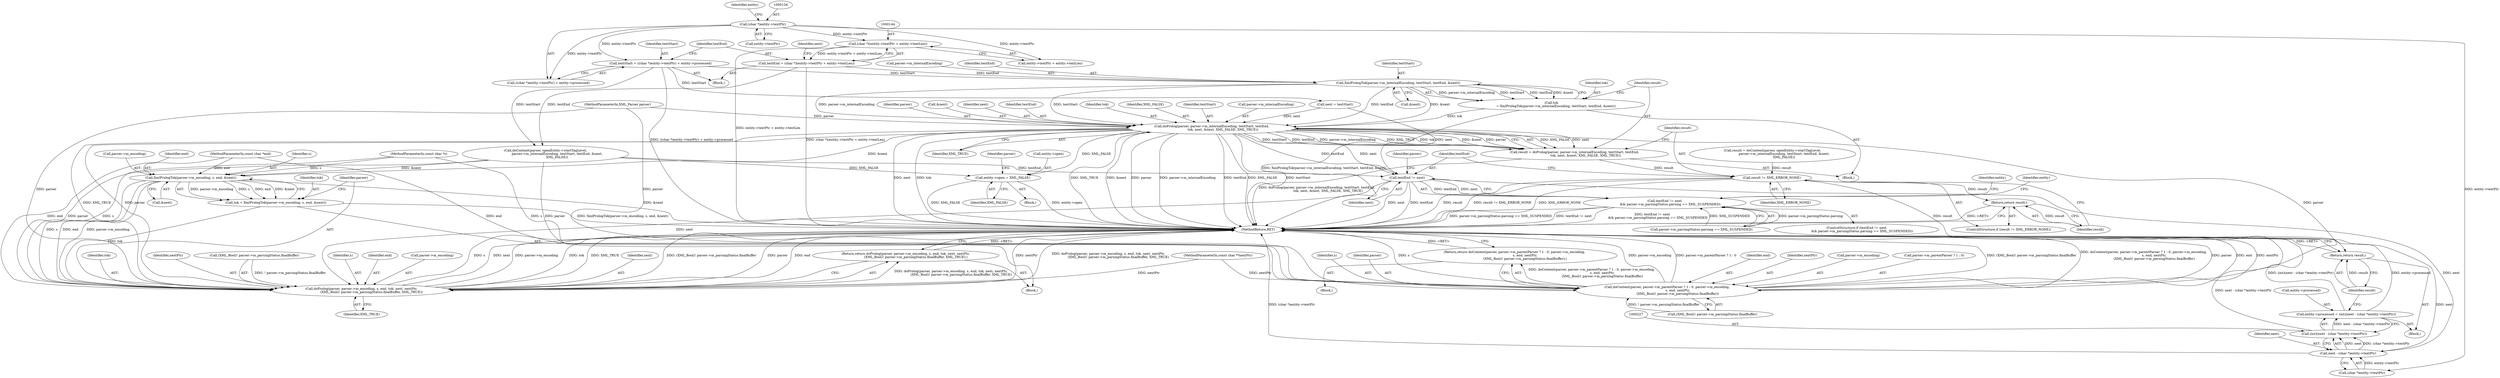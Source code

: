 digraph "0_libexpat_c20b758c332d9a13afbbb276d30db1d183a85d43_1@pointer" {
"1000163" [label="(Call,XmlPrologTok(parser->m_internalEncoding, textStart, textEnd, &next))"];
"1000130" [label="(Call,textStart = ((char *)entity->textPtr) + entity->processed)"];
"1000133" [label="(Call,(char *)entity->textPtr)"];
"1000141" [label="(Call,textEnd = (char *)(entity->textPtr + entity->textLen))"];
"1000143" [label="(Call,(char *)(entity->textPtr + entity->textLen))"];
"1000161" [label="(Call,tok\n         = XmlPrologTok(parser->m_internalEncoding, textStart, textEnd, &next))"];
"1000173" [label="(Call,doProlog(parser, parser->m_internalEncoding, textStart, textEnd,\n                      tok, next, &next, XML_FALSE, XML_TRUE))"];
"1000171" [label="(Call,result = doProlog(parser, parser->m_internalEncoding, textStart, textEnd,\n                      tok, next, &next, XML_FALSE, XML_TRUE))"];
"1000203" [label="(Call,result != XML_ERROR_NONE)"];
"1000206" [label="(Return,return result;)"];
"1000235" [label="(Return,return result;)"];
"1000211" [label="(Call,textEnd != next)"];
"1000210" [label="(Call,textEnd != next\n           && parser->m_parsingStatus.parsing == XML_SUSPENDED)"];
"1000228" [label="(Call,next - (char *)entity->textPtr)"];
"1000226" [label="(Call,(int)(next - (char *)entity->textPtr))"];
"1000222" [label="(Call,entity->processed = (int)(next - (char *)entity->textPtr))"];
"1000285" [label="(Call,doProlog(parser, parser->m_encoding, s, end, tok, next, nextPtr,\n                    (XML_Bool)! parser->m_parsingStatus.finalBuffer, XML_TRUE))"];
"1000284" [label="(Return,return doProlog(parser, parser->m_encoding, s, end, tok, next, nextPtr,\n                    (XML_Bool)! parser->m_parsingStatus.finalBuffer, XML_TRUE);)"];
"1000239" [label="(Call,entity->open = XML_FALSE)"];
"1000276" [label="(Call,XmlPrologTok(parser->m_encoding, s, end, &next))"];
"1000274" [label="(Call,tok = XmlPrologTok(parser->m_encoding, s, end, &next))"];
"1000312" [label="(Call,doContent(parser, parser->m_parentParser ? 1 : 0, parser->m_encoding,\n                     s, end, nextPtr,\n                     (XML_Bool)! parser->m_parsingStatus.finalBuffer))"];
"1000311" [label="(Return,return doContent(parser, parser->m_parentParser ? 1 : 0, parser->m_encoding,\n                     s, end, nextPtr,\n                     (XML_Bool)! parser->m_parsingStatus.finalBuffer);)"];
"1000325" [label="(Identifier,nextPtr)"];
"1000221" [label="(Block,)"];
"1000179" [label="(Identifier,textEnd)"];
"1000239" [label="(Call,entity->open = XML_FALSE)"];
"1000303" [label="(Identifier,XML_TRUE)"];
"1000133" [label="(Call,(char *)entity->textPtr)"];
"1000174" [label="(Identifier,parser)"];
"1000230" [label="(Call,(char *)entity->textPtr)"];
"1000275" [label="(Identifier,tok)"];
"1000235" [label="(Return,return result;)"];
"1000209" [label="(ControlStructure,if (textEnd != next\n           && parser->m_parsingStatus.parsing == XML_SUSPENDED))"];
"1000320" [label="(Call,parser->m_encoding)"];
"1000185" [label="(Identifier,XML_TRUE)"];
"1000173" [label="(Call,doProlog(parser, parser->m_internalEncoding, textStart, textEnd,\n                      tok, next, &next, XML_FALSE, XML_TRUE))"];
"1000277" [label="(Call,parser->m_encoding)"];
"1000108" [label="(Block,)"];
"1000182" [label="(Call,&next)"];
"1000139" [label="(Identifier,entity)"];
"1000223" [label="(Call,entity->processed)"];
"1000162" [label="(Identifier,tok)"];
"1000294" [label="(Identifier,nextPtr)"];
"1000284" [label="(Return,return doProlog(parser, parser->m_encoding, s, end, tok, next, nextPtr,\n                    (XML_Bool)! parser->m_parsingStatus.finalBuffer, XML_TRUE);)"];
"1000169" [label="(Call,&next)"];
"1000167" [label="(Identifier,textStart)"];
"1000217" [label="(Identifier,parser)"];
"1000285" [label="(Call,doProlog(parser, parser->m_encoding, s, end, tok, next, nextPtr,\n                    (XML_Bool)! parser->m_parsingStatus.finalBuffer, XML_TRUE))"];
"1000104" [label="(MethodParameterIn,XML_Parser parser)"];
"1000204" [label="(Identifier,result)"];
"1000161" [label="(Call,tok\n         = XmlPrologTok(parser->m_internalEncoding, textStart, textEnd, &next))"];
"1000181" [label="(Identifier,next)"];
"1000212" [label="(Identifier,textEnd)"];
"1000295" [label="(Call,(XML_Bool)! parser->m_parsingStatus.finalBuffer)"];
"1000281" [label="(Identifier,end)"];
"1000164" [label="(Call,parser->m_internalEncoding)"];
"1000282" [label="(Call,&next)"];
"1000334" [label="(MethodReturn,RET)"];
"1000203" [label="(Call,result != XML_ERROR_NONE)"];
"1000205" [label="(Identifier,XML_ERROR_NONE)"];
"1000236" [label="(Identifier,result)"];
"1000141" [label="(Call,textEnd = (char *)(entity->textPtr + entity->textLen))"];
"1000202" [label="(ControlStructure,if (result != XML_ERROR_NONE))"];
"1000153" [label="(Identifier,next)"];
"1000171" [label="(Call,result = doProlog(parser, parser->m_internalEncoding, textStart, textEnd,\n                      tok, next, &next, XML_FALSE, XML_TRUE))"];
"1000210" [label="(Call,textEnd != next\n           && parser->m_parsingStatus.parsing == XML_SUSPENDED)"];
"1000130" [label="(Call,textStart = ((char *)entity->textPtr) + entity->processed)"];
"1000180" [label="(Identifier,tok)"];
"1000143" [label="(Call,(char *)(entity->textPtr + entity->textLen))"];
"1000214" [label="(Call,parser->m_parsingStatus.parsing == XML_SUSPENDED)"];
"1000228" [label="(Call,next - (char *)entity->textPtr)"];
"1000312" [label="(Call,doContent(parser, parser->m_parentParser ? 1 : 0, parser->m_encoding,\n                     s, end, nextPtr,\n                     (XML_Bool)! parser->m_parsingStatus.finalBuffer))"];
"1000290" [label="(Identifier,s)"];
"1000229" [label="(Identifier,next)"];
"1000240" [label="(Call,entity->open)"];
"1000243" [label="(Identifier,XML_FALSE)"];
"1000246" [label="(Identifier,parser)"];
"1000311" [label="(Return,return doContent(parser, parser->m_parentParser ? 1 : 0, parser->m_encoding,\n                     s, end, nextPtr,\n                     (XML_Bool)! parser->m_parsingStatus.finalBuffer);)"];
"1000314" [label="(Call,parser->m_parentParser ? 1 : 0)"];
"1000326" [label="(Call,(XML_Bool)! parser->m_parsingStatus.finalBuffer)"];
"1000189" [label="(Call,doContent(parser, openEntity->startTagLevel,\n                       parser->m_internalEncoding, textStart, textEnd, &next,\n                       XML_FALSE))"];
"1000142" [label="(Identifier,textEnd)"];
"1000305" [label="(Block,)"];
"1000163" [label="(Call,XmlPrologTok(parser->m_internalEncoding, textStart, textEnd, &next))"];
"1000159" [label="(Block,)"];
"1000152" [label="(Call,next = textStart)"];
"1000238" [label="(Block,)"];
"1000280" [label="(Identifier,s)"];
"1000267" [label="(Block,)"];
"1000323" [label="(Identifier,s)"];
"1000206" [label="(Return,return result;)"];
"1000211" [label="(Call,textEnd != next)"];
"1000106" [label="(MethodParameterIn,const char *end)"];
"1000241" [label="(Identifier,entity)"];
"1000292" [label="(Identifier,tok)"];
"1000286" [label="(Identifier,parser)"];
"1000184" [label="(Identifier,XML_FALSE)"];
"1000213" [label="(Identifier,next)"];
"1000172" [label="(Identifier,result)"];
"1000224" [label="(Identifier,entity)"];
"1000226" [label="(Call,(int)(next - (char *)entity->textPtr))"];
"1000274" [label="(Call,tok = XmlPrologTok(parser->m_encoding, s, end, &next))"];
"1000107" [label="(MethodParameterIn,const char **nextPtr)"];
"1000145" [label="(Call,entity->textPtr + entity->textLen)"];
"1000178" [label="(Identifier,textStart)"];
"1000132" [label="(Call,((char *)entity->textPtr) + entity->processed)"];
"1000187" [label="(Call,result = doContent(parser, openEntity->startTagLevel,\n                       parser->m_internalEncoding, textStart, textEnd, &next,\n                       XML_FALSE))"];
"1000131" [label="(Identifier,textStart)"];
"1000276" [label="(Call,XmlPrologTok(parser->m_encoding, s, end, &next))"];
"1000287" [label="(Call,parser->m_encoding)"];
"1000313" [label="(Identifier,parser)"];
"1000207" [label="(Identifier,result)"];
"1000293" [label="(Identifier,next)"];
"1000175" [label="(Call,parser->m_internalEncoding)"];
"1000291" [label="(Identifier,end)"];
"1000222" [label="(Call,entity->processed = (int)(next - (char *)entity->textPtr))"];
"1000135" [label="(Call,entity->textPtr)"];
"1000168" [label="(Identifier,textEnd)"];
"1000105" [label="(MethodParameterIn,const char *s)"];
"1000324" [label="(Identifier,end)"];
"1000163" -> "1000161"  [label="AST: "];
"1000163" -> "1000169"  [label="CFG: "];
"1000164" -> "1000163"  [label="AST: "];
"1000167" -> "1000163"  [label="AST: "];
"1000168" -> "1000163"  [label="AST: "];
"1000169" -> "1000163"  [label="AST: "];
"1000161" -> "1000163"  [label="CFG: "];
"1000163" -> "1000161"  [label="DDG: parser->m_internalEncoding"];
"1000163" -> "1000161"  [label="DDG: textStart"];
"1000163" -> "1000161"  [label="DDG: textEnd"];
"1000163" -> "1000161"  [label="DDG: &next"];
"1000130" -> "1000163"  [label="DDG: textStart"];
"1000141" -> "1000163"  [label="DDG: textEnd"];
"1000163" -> "1000173"  [label="DDG: parser->m_internalEncoding"];
"1000163" -> "1000173"  [label="DDG: textStart"];
"1000163" -> "1000173"  [label="DDG: textEnd"];
"1000163" -> "1000173"  [label="DDG: &next"];
"1000130" -> "1000108"  [label="AST: "];
"1000130" -> "1000132"  [label="CFG: "];
"1000131" -> "1000130"  [label="AST: "];
"1000132" -> "1000130"  [label="AST: "];
"1000142" -> "1000130"  [label="CFG: "];
"1000130" -> "1000334"  [label="DDG: ((char *)entity->textPtr) + entity->processed"];
"1000133" -> "1000130"  [label="DDG: entity->textPtr"];
"1000130" -> "1000152"  [label="DDG: textStart"];
"1000130" -> "1000189"  [label="DDG: textStart"];
"1000133" -> "1000132"  [label="AST: "];
"1000133" -> "1000135"  [label="CFG: "];
"1000134" -> "1000133"  [label="AST: "];
"1000135" -> "1000133"  [label="AST: "];
"1000139" -> "1000133"  [label="CFG: "];
"1000133" -> "1000132"  [label="DDG: entity->textPtr"];
"1000133" -> "1000143"  [label="DDG: entity->textPtr"];
"1000133" -> "1000145"  [label="DDG: entity->textPtr"];
"1000133" -> "1000230"  [label="DDG: entity->textPtr"];
"1000141" -> "1000108"  [label="AST: "];
"1000141" -> "1000143"  [label="CFG: "];
"1000142" -> "1000141"  [label="AST: "];
"1000143" -> "1000141"  [label="AST: "];
"1000153" -> "1000141"  [label="CFG: "];
"1000141" -> "1000334"  [label="DDG: (char *)(entity->textPtr + entity->textLen)"];
"1000143" -> "1000141"  [label="DDG: entity->textPtr + entity->textLen"];
"1000141" -> "1000189"  [label="DDG: textEnd"];
"1000143" -> "1000145"  [label="CFG: "];
"1000144" -> "1000143"  [label="AST: "];
"1000145" -> "1000143"  [label="AST: "];
"1000143" -> "1000334"  [label="DDG: entity->textPtr + entity->textLen"];
"1000161" -> "1000159"  [label="AST: "];
"1000162" -> "1000161"  [label="AST: "];
"1000172" -> "1000161"  [label="CFG: "];
"1000161" -> "1000334"  [label="DDG: XmlPrologTok(parser->m_internalEncoding, textStart, textEnd, &next)"];
"1000161" -> "1000173"  [label="DDG: tok"];
"1000173" -> "1000171"  [label="AST: "];
"1000173" -> "1000185"  [label="CFG: "];
"1000174" -> "1000173"  [label="AST: "];
"1000175" -> "1000173"  [label="AST: "];
"1000178" -> "1000173"  [label="AST: "];
"1000179" -> "1000173"  [label="AST: "];
"1000180" -> "1000173"  [label="AST: "];
"1000181" -> "1000173"  [label="AST: "];
"1000182" -> "1000173"  [label="AST: "];
"1000184" -> "1000173"  [label="AST: "];
"1000185" -> "1000173"  [label="AST: "];
"1000171" -> "1000173"  [label="CFG: "];
"1000173" -> "1000334"  [label="DDG: XML_TRUE"];
"1000173" -> "1000334"  [label="DDG: &next"];
"1000173" -> "1000334"  [label="DDG: textStart"];
"1000173" -> "1000334"  [label="DDG: textEnd"];
"1000173" -> "1000334"  [label="DDG: XML_FALSE"];
"1000173" -> "1000334"  [label="DDG: next"];
"1000173" -> "1000334"  [label="DDG: tok"];
"1000173" -> "1000334"  [label="DDG: parser"];
"1000173" -> "1000334"  [label="DDG: parser->m_internalEncoding"];
"1000173" -> "1000171"  [label="DDG: XML_FALSE"];
"1000173" -> "1000171"  [label="DDG: next"];
"1000173" -> "1000171"  [label="DDG: textStart"];
"1000173" -> "1000171"  [label="DDG: textEnd"];
"1000173" -> "1000171"  [label="DDG: parser->m_internalEncoding"];
"1000173" -> "1000171"  [label="DDG: XML_TRUE"];
"1000173" -> "1000171"  [label="DDG: tok"];
"1000173" -> "1000171"  [label="DDG: &next"];
"1000173" -> "1000171"  [label="DDG: parser"];
"1000104" -> "1000173"  [label="DDG: parser"];
"1000152" -> "1000173"  [label="DDG: next"];
"1000173" -> "1000211"  [label="DDG: textEnd"];
"1000173" -> "1000211"  [label="DDG: next"];
"1000173" -> "1000239"  [label="DDG: XML_FALSE"];
"1000173" -> "1000276"  [label="DDG: &next"];
"1000173" -> "1000285"  [label="DDG: parser"];
"1000173" -> "1000285"  [label="DDG: XML_TRUE"];
"1000173" -> "1000312"  [label="DDG: parser"];
"1000171" -> "1000159"  [label="AST: "];
"1000172" -> "1000171"  [label="AST: "];
"1000204" -> "1000171"  [label="CFG: "];
"1000171" -> "1000334"  [label="DDG: doProlog(parser, parser->m_internalEncoding, textStart, textEnd,\n                      tok, next, &next, XML_FALSE, XML_TRUE)"];
"1000171" -> "1000203"  [label="DDG: result"];
"1000203" -> "1000202"  [label="AST: "];
"1000203" -> "1000205"  [label="CFG: "];
"1000204" -> "1000203"  [label="AST: "];
"1000205" -> "1000203"  [label="AST: "];
"1000207" -> "1000203"  [label="CFG: "];
"1000212" -> "1000203"  [label="CFG: "];
"1000203" -> "1000334"  [label="DDG: result != XML_ERROR_NONE"];
"1000203" -> "1000334"  [label="DDG: XML_ERROR_NONE"];
"1000203" -> "1000334"  [label="DDG: result"];
"1000187" -> "1000203"  [label="DDG: result"];
"1000203" -> "1000206"  [label="DDG: result"];
"1000203" -> "1000235"  [label="DDG: result"];
"1000206" -> "1000202"  [label="AST: "];
"1000206" -> "1000207"  [label="CFG: "];
"1000207" -> "1000206"  [label="AST: "];
"1000334" -> "1000206"  [label="CFG: "];
"1000206" -> "1000334"  [label="DDG: <RET>"];
"1000207" -> "1000206"  [label="DDG: result"];
"1000235" -> "1000221"  [label="AST: "];
"1000235" -> "1000236"  [label="CFG: "];
"1000236" -> "1000235"  [label="AST: "];
"1000334" -> "1000235"  [label="CFG: "];
"1000235" -> "1000334"  [label="DDG: <RET>"];
"1000236" -> "1000235"  [label="DDG: result"];
"1000211" -> "1000210"  [label="AST: "];
"1000211" -> "1000213"  [label="CFG: "];
"1000212" -> "1000211"  [label="AST: "];
"1000213" -> "1000211"  [label="AST: "];
"1000217" -> "1000211"  [label="CFG: "];
"1000210" -> "1000211"  [label="CFG: "];
"1000211" -> "1000334"  [label="DDG: textEnd"];
"1000211" -> "1000334"  [label="DDG: next"];
"1000211" -> "1000210"  [label="DDG: textEnd"];
"1000211" -> "1000210"  [label="DDG: next"];
"1000189" -> "1000211"  [label="DDG: textEnd"];
"1000152" -> "1000211"  [label="DDG: next"];
"1000211" -> "1000228"  [label="DDG: next"];
"1000211" -> "1000285"  [label="DDG: next"];
"1000210" -> "1000209"  [label="AST: "];
"1000210" -> "1000214"  [label="CFG: "];
"1000214" -> "1000210"  [label="AST: "];
"1000224" -> "1000210"  [label="CFG: "];
"1000241" -> "1000210"  [label="CFG: "];
"1000210" -> "1000334"  [label="DDG: textEnd != next\n           && parser->m_parsingStatus.parsing == XML_SUSPENDED"];
"1000210" -> "1000334"  [label="DDG: parser->m_parsingStatus.parsing == XML_SUSPENDED"];
"1000210" -> "1000334"  [label="DDG: textEnd != next"];
"1000214" -> "1000210"  [label="DDG: parser->m_parsingStatus.parsing"];
"1000214" -> "1000210"  [label="DDG: XML_SUSPENDED"];
"1000228" -> "1000226"  [label="AST: "];
"1000228" -> "1000230"  [label="CFG: "];
"1000229" -> "1000228"  [label="AST: "];
"1000230" -> "1000228"  [label="AST: "];
"1000226" -> "1000228"  [label="CFG: "];
"1000228" -> "1000334"  [label="DDG: next"];
"1000228" -> "1000334"  [label="DDG: (char *)entity->textPtr"];
"1000228" -> "1000226"  [label="DDG: next"];
"1000228" -> "1000226"  [label="DDG: (char *)entity->textPtr"];
"1000230" -> "1000228"  [label="DDG: entity->textPtr"];
"1000226" -> "1000222"  [label="AST: "];
"1000227" -> "1000226"  [label="AST: "];
"1000222" -> "1000226"  [label="CFG: "];
"1000226" -> "1000334"  [label="DDG: next - (char *)entity->textPtr"];
"1000226" -> "1000222"  [label="DDG: next - (char *)entity->textPtr"];
"1000222" -> "1000221"  [label="AST: "];
"1000223" -> "1000222"  [label="AST: "];
"1000236" -> "1000222"  [label="CFG: "];
"1000222" -> "1000334"  [label="DDG: entity->processed"];
"1000222" -> "1000334"  [label="DDG: (int)(next - (char *)entity->textPtr)"];
"1000285" -> "1000284"  [label="AST: "];
"1000285" -> "1000303"  [label="CFG: "];
"1000286" -> "1000285"  [label="AST: "];
"1000287" -> "1000285"  [label="AST: "];
"1000290" -> "1000285"  [label="AST: "];
"1000291" -> "1000285"  [label="AST: "];
"1000292" -> "1000285"  [label="AST: "];
"1000293" -> "1000285"  [label="AST: "];
"1000294" -> "1000285"  [label="AST: "];
"1000295" -> "1000285"  [label="AST: "];
"1000303" -> "1000285"  [label="AST: "];
"1000284" -> "1000285"  [label="CFG: "];
"1000285" -> "1000334"  [label="DDG: parser"];
"1000285" -> "1000334"  [label="DDG: end"];
"1000285" -> "1000334"  [label="DDG: tok"];
"1000285" -> "1000334"  [label="DDG: doProlog(parser, parser->m_encoding, s, end, tok, next, nextPtr,\n                    (XML_Bool)! parser->m_parsingStatus.finalBuffer, XML_TRUE)"];
"1000285" -> "1000334"  [label="DDG: nextPtr"];
"1000285" -> "1000334"  [label="DDG: s"];
"1000285" -> "1000334"  [label="DDG: next"];
"1000285" -> "1000334"  [label="DDG: parser->m_encoding"];
"1000285" -> "1000334"  [label="DDG: XML_TRUE"];
"1000285" -> "1000334"  [label="DDG: (XML_Bool)! parser->m_parsingStatus.finalBuffer"];
"1000285" -> "1000284"  [label="DDG: doProlog(parser, parser->m_encoding, s, end, tok, next, nextPtr,\n                    (XML_Bool)! parser->m_parsingStatus.finalBuffer, XML_TRUE)"];
"1000189" -> "1000285"  [label="DDG: parser"];
"1000104" -> "1000285"  [label="DDG: parser"];
"1000276" -> "1000285"  [label="DDG: parser->m_encoding"];
"1000276" -> "1000285"  [label="DDG: s"];
"1000276" -> "1000285"  [label="DDG: end"];
"1000105" -> "1000285"  [label="DDG: s"];
"1000106" -> "1000285"  [label="DDG: end"];
"1000274" -> "1000285"  [label="DDG: tok"];
"1000107" -> "1000285"  [label="DDG: nextPtr"];
"1000295" -> "1000285"  [label="DDG: ! parser->m_parsingStatus.finalBuffer"];
"1000284" -> "1000267"  [label="AST: "];
"1000334" -> "1000284"  [label="CFG: "];
"1000284" -> "1000334"  [label="DDG: <RET>"];
"1000239" -> "1000238"  [label="AST: "];
"1000239" -> "1000243"  [label="CFG: "];
"1000240" -> "1000239"  [label="AST: "];
"1000243" -> "1000239"  [label="AST: "];
"1000246" -> "1000239"  [label="CFG: "];
"1000239" -> "1000334"  [label="DDG: entity->open"];
"1000239" -> "1000334"  [label="DDG: XML_FALSE"];
"1000189" -> "1000239"  [label="DDG: XML_FALSE"];
"1000276" -> "1000274"  [label="AST: "];
"1000276" -> "1000282"  [label="CFG: "];
"1000277" -> "1000276"  [label="AST: "];
"1000280" -> "1000276"  [label="AST: "];
"1000281" -> "1000276"  [label="AST: "];
"1000282" -> "1000276"  [label="AST: "];
"1000274" -> "1000276"  [label="CFG: "];
"1000276" -> "1000334"  [label="DDG: &next"];
"1000276" -> "1000274"  [label="DDG: parser->m_encoding"];
"1000276" -> "1000274"  [label="DDG: s"];
"1000276" -> "1000274"  [label="DDG: end"];
"1000276" -> "1000274"  [label="DDG: &next"];
"1000105" -> "1000276"  [label="DDG: s"];
"1000106" -> "1000276"  [label="DDG: end"];
"1000189" -> "1000276"  [label="DDG: &next"];
"1000274" -> "1000267"  [label="AST: "];
"1000275" -> "1000274"  [label="AST: "];
"1000286" -> "1000274"  [label="CFG: "];
"1000274" -> "1000334"  [label="DDG: XmlPrologTok(parser->m_encoding, s, end, &next)"];
"1000312" -> "1000311"  [label="AST: "];
"1000312" -> "1000326"  [label="CFG: "];
"1000313" -> "1000312"  [label="AST: "];
"1000314" -> "1000312"  [label="AST: "];
"1000320" -> "1000312"  [label="AST: "];
"1000323" -> "1000312"  [label="AST: "];
"1000324" -> "1000312"  [label="AST: "];
"1000325" -> "1000312"  [label="AST: "];
"1000326" -> "1000312"  [label="AST: "];
"1000311" -> "1000312"  [label="CFG: "];
"1000312" -> "1000334"  [label="DDG: (XML_Bool)! parser->m_parsingStatus.finalBuffer"];
"1000312" -> "1000334"  [label="DDG: doContent(parser, parser->m_parentParser ? 1 : 0, parser->m_encoding,\n                     s, end, nextPtr,\n                     (XML_Bool)! parser->m_parsingStatus.finalBuffer)"];
"1000312" -> "1000334"  [label="DDG: parser"];
"1000312" -> "1000334"  [label="DDG: end"];
"1000312" -> "1000334"  [label="DDG: nextPtr"];
"1000312" -> "1000334"  [label="DDG: s"];
"1000312" -> "1000334"  [label="DDG: parser->m_encoding"];
"1000312" -> "1000334"  [label="DDG: parser->m_parentParser ? 1 : 0"];
"1000312" -> "1000311"  [label="DDG: doContent(parser, parser->m_parentParser ? 1 : 0, parser->m_encoding,\n                     s, end, nextPtr,\n                     (XML_Bool)! parser->m_parsingStatus.finalBuffer)"];
"1000189" -> "1000312"  [label="DDG: parser"];
"1000104" -> "1000312"  [label="DDG: parser"];
"1000105" -> "1000312"  [label="DDG: s"];
"1000106" -> "1000312"  [label="DDG: end"];
"1000107" -> "1000312"  [label="DDG: nextPtr"];
"1000326" -> "1000312"  [label="DDG: ! parser->m_parsingStatus.finalBuffer"];
"1000311" -> "1000305"  [label="AST: "];
"1000334" -> "1000311"  [label="CFG: "];
"1000311" -> "1000334"  [label="DDG: <RET>"];
}
